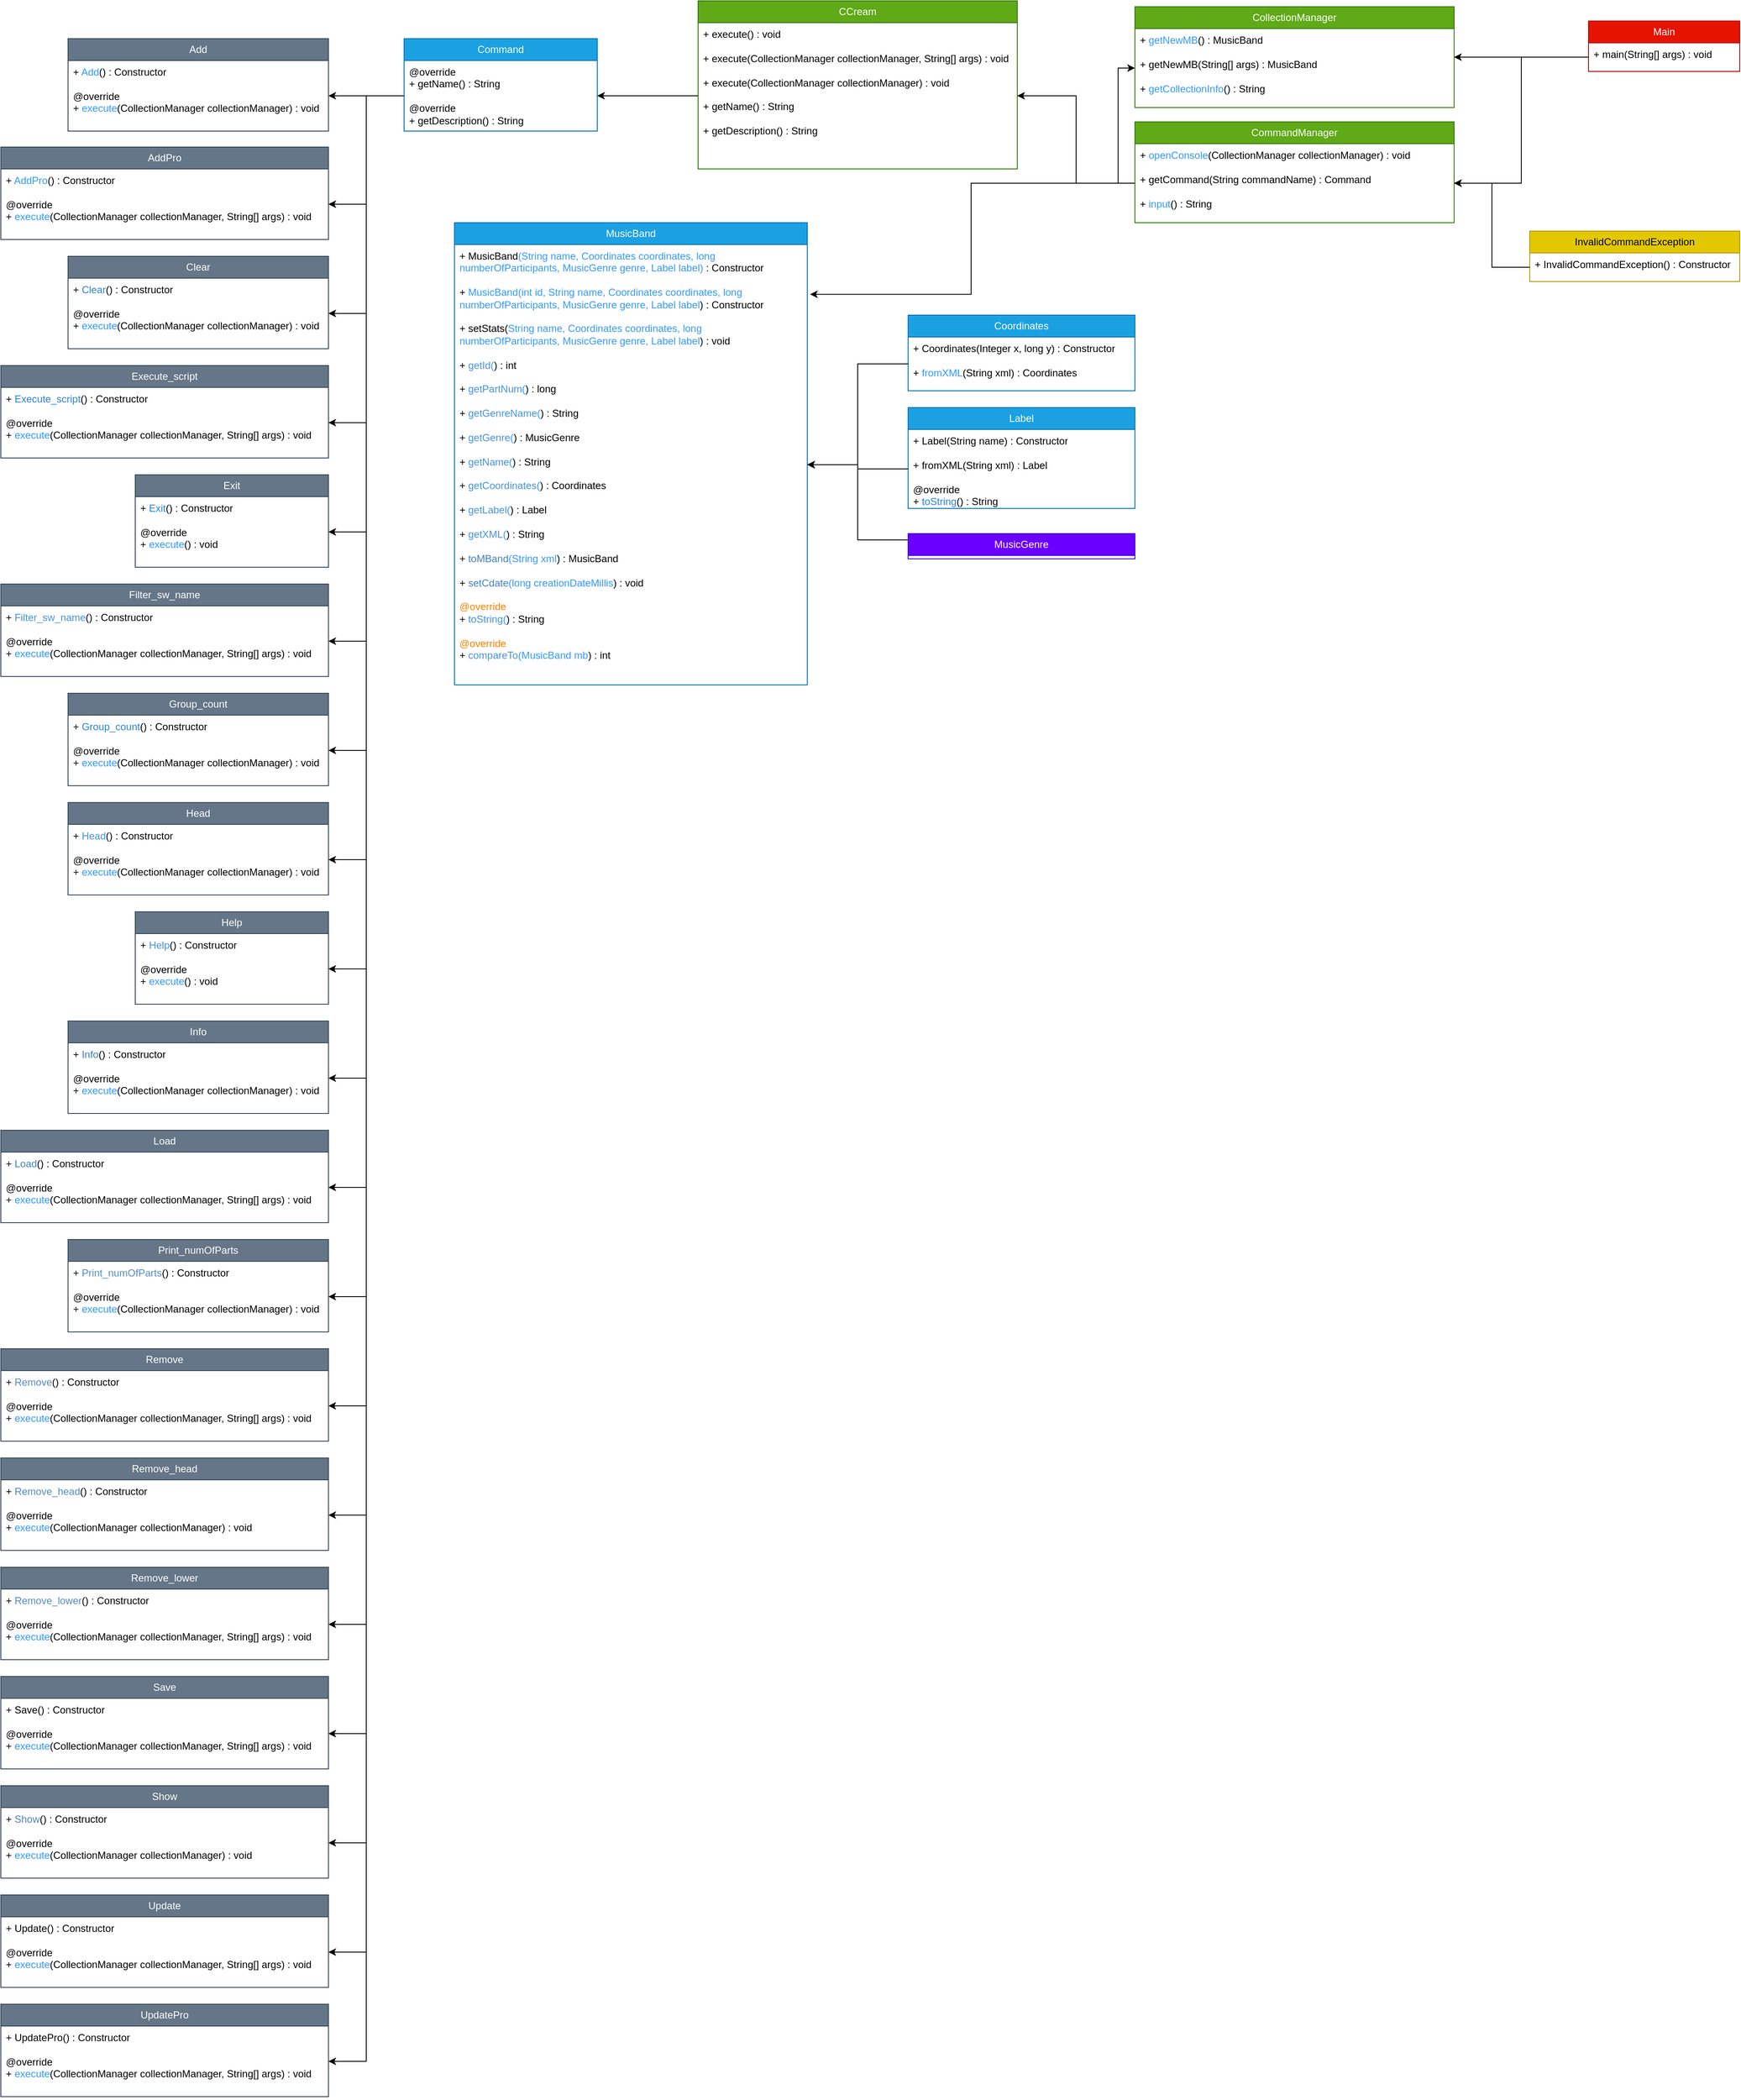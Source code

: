 <mxfile version="26.2.14">
  <diagram name="Page-1" id="-1i0jI5iKR01VUwiaLHJ">
    <mxGraphModel dx="2587" dy="1033" grid="1" gridSize="10" guides="1" tooltips="1" connect="1" arrows="1" fold="1" page="1" pageScale="1" pageWidth="850" pageHeight="1100" math="0" shadow="0">
      <root>
        <mxCell id="0" />
        <mxCell id="1" parent="0" />
        <mxCell id="gR7yTufHvc8LbWh4VZgo-2" value="CCream" style="swimlane;fontStyle=0;childLayout=stackLayout;horizontal=1;startSize=26;fillColor=#60a917;horizontalStack=0;resizeParent=1;resizeParentMax=0;resizeLast=0;collapsible=1;marginBottom=0;whiteSpace=wrap;html=1;fontColor=#ffffff;strokeColor=#2D7600;" parent="1" vertex="1">
          <mxGeometry x="810" y="66" width="380" height="200" as="geometry" />
        </mxCell>
        <mxCell id="gR7yTufHvc8LbWh4VZgo-5" value="&lt;div&gt;+ &lt;font style=&quot;color: light-dark(rgb(0, 0, 0), rgb(51, 153, 255));&quot;&gt;execute&lt;/font&gt;() : void&amp;nbsp;&lt;/div&gt;&lt;div&gt;&lt;br&gt;&lt;/div&gt;&lt;div&gt;+&lt;font style=&quot;color: light-dark(rgb(0, 0, 0), rgb(51, 153, 255));&quot;&gt; execute&lt;/font&gt;(CollectionManager collectionManager, String[] args) : void&lt;/div&gt;&lt;div&gt;&lt;br&gt;&lt;/div&gt;&lt;div&gt;+ &lt;font style=&quot;color: light-dark(rgb(0, 0, 0), rgb(51, 153, 255));&quot;&gt;execute&lt;/font&gt;(CollectionManager collectionManager) : void&lt;/div&gt;&lt;div&gt;&lt;br&gt;&lt;/div&gt;&lt;div&gt;&lt;font style=&quot;color: light-dark(rgb(0, 0, 0), rgb(255, 255, 255));&quot;&gt;+&lt;/font&gt;&lt;font style=&quot;color: light-dark(rgb(0, 0, 0), rgb(51, 153, 255));&quot;&gt; getName&lt;/font&gt;() : String&lt;/div&gt;&lt;div&gt;&lt;br&gt;&lt;/div&gt;&lt;div&gt;&lt;font style=&quot;color: light-dark(rgb(0, 0, 0), rgb(255, 255, 255));&quot;&gt;+&lt;/font&gt;&lt;font style=&quot;color: light-dark(rgb(0, 0, 0), rgb(51, 153, 255));&quot;&gt; getDescription&lt;/font&gt;() : String&lt;/div&gt;" style="text;strokeColor=none;fillColor=none;align=left;verticalAlign=top;spacingLeft=4;spacingRight=4;overflow=hidden;rotatable=0;points=[[0,0.5],[1,0.5]];portConstraint=eastwest;whiteSpace=wrap;html=1;" parent="gR7yTufHvc8LbWh4VZgo-2" vertex="1">
          <mxGeometry y="26" width="380" height="174" as="geometry" />
        </mxCell>
        <mxCell id="gR7yTufHvc8LbWh4VZgo-7" value="Command" style="swimlane;fontStyle=0;childLayout=stackLayout;horizontal=1;startSize=26;fillColor=#1ba1e2;horizontalStack=0;resizeParent=1;resizeParentMax=0;resizeLast=0;collapsible=1;marginBottom=0;whiteSpace=wrap;html=1;fontColor=#ffffff;strokeColor=#006EAF;" parent="1" vertex="1">
          <mxGeometry x="460" y="111" width="230" height="110" as="geometry" />
        </mxCell>
        <mxCell id="gR7yTufHvc8LbWh4VZgo-8" value="&lt;div&gt;&lt;span style=&quot;background-color: transparent;&quot;&gt;&lt;font style=&quot;color: light-dark(rgb(0, 0, 0), rgb(255, 128, 0));&quot;&gt;@override&lt;/font&gt;&lt;/span&gt;&lt;/div&gt;&lt;div&gt;+ &lt;font style=&quot;color: light-dark(rgb(0, 0, 0), rgb(51, 153, 255));&quot;&gt;getName&lt;/font&gt;() : String&lt;/div&gt;&lt;div&gt;&lt;br&gt;&lt;/div&gt;&lt;div&gt;&lt;font style=&quot;color: light-dark(rgb(0, 0, 0), rgb(255, 128, 0));&quot;&gt;@override&lt;/font&gt;&lt;/div&gt;&lt;div&gt;+ &lt;font style=&quot;color: light-dark(rgb(0, 0, 0), rgb(51, 153, 255));&quot;&gt;getDescription&lt;/font&gt;() : String&lt;/div&gt;" style="text;strokeColor=none;fillColor=none;align=left;verticalAlign=top;spacingLeft=4;spacingRight=4;overflow=hidden;rotatable=0;points=[[0,0.5],[1,0.5]];portConstraint=eastwest;whiteSpace=wrap;html=1;" parent="gR7yTufHvc8LbWh4VZgo-7" vertex="1">
          <mxGeometry y="26" width="230" height="84" as="geometry" />
        </mxCell>
        <mxCell id="gR7yTufHvc8LbWh4VZgo-9" value="Add" style="swimlane;fontStyle=0;childLayout=stackLayout;horizontal=1;startSize=26;fillColor=#647687;horizontalStack=0;resizeParent=1;resizeParentMax=0;resizeLast=0;collapsible=1;marginBottom=0;whiteSpace=wrap;html=1;strokeColor=#314354;fontColor=#ffffff;" parent="1" vertex="1">
          <mxGeometry x="60" y="111" width="310" height="110" as="geometry" />
        </mxCell>
        <mxCell id="gR7yTufHvc8LbWh4VZgo-10" value="&lt;div&gt;&lt;span style=&quot;background-color: transparent; color: light-dark(rgb(0, 0, 0), rgb(255, 255, 255));&quot;&gt;+ &lt;/span&gt;&lt;font style=&quot;background-color: transparent;&quot; color=&quot;#3399ff&quot;&gt;Add&lt;/font&gt;&lt;span style=&quot;background-color: transparent; color: light-dark(rgb(0, 0, 0), rgb(255, 255, 255));&quot;&gt;() : Constructor&lt;/span&gt;&lt;/div&gt;&lt;div&gt;&lt;br&gt;&lt;/div&gt;&lt;div&gt;&lt;font style=&quot;color: light-dark(rgb(0, 0, 0), rgb(255, 128, 0));&quot;&gt;@override&lt;/font&gt;&lt;/div&gt;&lt;div&gt;+ &lt;font color=&quot;#3399ff&quot;&gt;execute&lt;/font&gt;(CollectionManager collectionManager) : void&lt;/div&gt;" style="text;strokeColor=none;fillColor=none;align=left;verticalAlign=top;spacingLeft=4;spacingRight=4;overflow=hidden;rotatable=0;points=[[0,0.5],[1,0.5]];portConstraint=eastwest;whiteSpace=wrap;html=1;" parent="gR7yTufHvc8LbWh4VZgo-9" vertex="1">
          <mxGeometry y="26" width="310" height="84" as="geometry" />
        </mxCell>
        <mxCell id="gR7yTufHvc8LbWh4VZgo-11" value="AddPro" style="swimlane;fontStyle=0;childLayout=stackLayout;horizontal=1;startSize=26;fillColor=#647687;horizontalStack=0;resizeParent=1;resizeParentMax=0;resizeLast=0;collapsible=1;marginBottom=0;whiteSpace=wrap;html=1;strokeColor=#314354;fontColor=#ffffff;" parent="1" vertex="1">
          <mxGeometry x="-20" y="240" width="390" height="110" as="geometry" />
        </mxCell>
        <mxCell id="gR7yTufHvc8LbWh4VZgo-12" value="&lt;div&gt;&lt;span style=&quot;background-color: transparent; color: light-dark(rgb(0, 0, 0), rgb(255, 255, 255));&quot;&gt;+ &lt;/span&gt;&lt;font style=&quot;background-color: transparent;&quot; color=&quot;#3399ff&quot;&gt;AddPro&lt;/font&gt;&lt;span style=&quot;background-color: transparent; color: light-dark(rgb(0, 0, 0), rgb(255, 255, 255));&quot;&gt;() : Constructor&lt;/span&gt;&lt;/div&gt;&lt;div&gt;&lt;br&gt;&lt;/div&gt;&lt;div&gt;&lt;font style=&quot;color: light-dark(rgb(0, 0, 0), rgb(255, 128, 0));&quot;&gt;@override&lt;/font&gt;&lt;/div&gt;&lt;div&gt;+ &lt;font color=&quot;#3399ff&quot;&gt;execute&lt;/font&gt;(CollectionManager collectionManager, String[] args) : void&lt;/div&gt;" style="text;strokeColor=none;fillColor=none;align=left;verticalAlign=top;spacingLeft=4;spacingRight=4;overflow=hidden;rotatable=0;points=[[0,0.5],[1,0.5]];portConstraint=eastwest;whiteSpace=wrap;html=1;" parent="gR7yTufHvc8LbWh4VZgo-11" vertex="1">
          <mxGeometry y="26" width="390" height="84" as="geometry" />
        </mxCell>
        <mxCell id="gR7yTufHvc8LbWh4VZgo-17" value="Exit" style="swimlane;fontStyle=0;childLayout=stackLayout;horizontal=1;startSize=26;fillColor=#647687;horizontalStack=0;resizeParent=1;resizeParentMax=0;resizeLast=0;collapsible=1;marginBottom=0;whiteSpace=wrap;html=1;strokeColor=#314354;fontColor=#ffffff;" parent="1" vertex="1">
          <mxGeometry x="140" y="630" width="230" height="110" as="geometry" />
        </mxCell>
        <mxCell id="gR7yTufHvc8LbWh4VZgo-18" value="&lt;div&gt;&lt;span style=&quot;background-color: transparent; color: light-dark(rgb(0, 0, 0), rgb(255, 255, 255));&quot;&gt;+ &lt;/span&gt;&lt;span style=&quot;background-color: transparent;&quot;&gt;&lt;font color=&quot;#2b82da&quot;&gt;Exit&lt;/font&gt;&lt;/span&gt;&lt;span style=&quot;background-color: transparent; color: light-dark(rgb(0, 0, 0), rgb(255, 255, 255));&quot;&gt;() : Constructor&lt;/span&gt;&lt;/div&gt;&lt;div&gt;&lt;br&gt;&lt;/div&gt;&lt;div&gt;&lt;font style=&quot;color: light-dark(rgb(0, 0, 0), rgb(255, 128, 0));&quot;&gt;@override&lt;/font&gt;&lt;/div&gt;&lt;div&gt;+ &lt;font color=&quot;#3399ff&quot;&gt;execute&lt;/font&gt;() : void&lt;/div&gt;" style="text;strokeColor=none;fillColor=none;align=left;verticalAlign=top;spacingLeft=4;spacingRight=4;overflow=hidden;rotatable=0;points=[[0,0.5],[1,0.5]];portConstraint=eastwest;whiteSpace=wrap;html=1;" parent="gR7yTufHvc8LbWh4VZgo-17" vertex="1">
          <mxGeometry y="26" width="230" height="84" as="geometry" />
        </mxCell>
        <mxCell id="gR7yTufHvc8LbWh4VZgo-22" value="Clear" style="swimlane;fontStyle=0;childLayout=stackLayout;horizontal=1;startSize=26;fillColor=#647687;horizontalStack=0;resizeParent=1;resizeParentMax=0;resizeLast=0;collapsible=1;marginBottom=0;whiteSpace=wrap;html=1;strokeColor=#314354;fontColor=#ffffff;" parent="1" vertex="1">
          <mxGeometry x="60" y="370" width="310" height="110" as="geometry" />
        </mxCell>
        <mxCell id="gR7yTufHvc8LbWh4VZgo-23" value="&lt;div&gt;&lt;span style=&quot;background-color: transparent; color: light-dark(rgb(0, 0, 0), rgb(255, 255, 255));&quot;&gt;+ &lt;/span&gt;&lt;span style=&quot;background-color: transparent;&quot;&gt;&lt;font color=&quot;#2b82da&quot;&gt;Clear&lt;/font&gt;&lt;/span&gt;&lt;span style=&quot;background-color: transparent; color: light-dark(rgb(0, 0, 0), rgb(255, 255, 255));&quot;&gt;() : Constructor&lt;/span&gt;&lt;/div&gt;&lt;div&gt;&lt;br&gt;&lt;/div&gt;&lt;div&gt;&lt;font style=&quot;color: light-dark(rgb(0, 0, 0), rgb(255, 128, 0));&quot;&gt;@override&lt;/font&gt;&lt;/div&gt;&lt;div&gt;+ &lt;font color=&quot;#3399ff&quot;&gt;execute&lt;/font&gt;(CollectionManager collectionManager) : void&lt;/div&gt;" style="text;strokeColor=none;fillColor=none;align=left;verticalAlign=top;spacingLeft=4;spacingRight=4;overflow=hidden;rotatable=0;points=[[0,0.5],[1,0.5]];portConstraint=eastwest;whiteSpace=wrap;html=1;" parent="gR7yTufHvc8LbWh4VZgo-22" vertex="1">
          <mxGeometry y="26" width="310" height="84" as="geometry" />
        </mxCell>
        <mxCell id="gR7yTufHvc8LbWh4VZgo-24" value="Execute_script" style="swimlane;fontStyle=0;childLayout=stackLayout;horizontal=1;startSize=26;fillColor=#647687;horizontalStack=0;resizeParent=1;resizeParentMax=0;resizeLast=0;collapsible=1;marginBottom=0;whiteSpace=wrap;html=1;strokeColor=#314354;fontColor=#ffffff;" parent="1" vertex="1">
          <mxGeometry x="-20" y="500" width="390" height="110" as="geometry" />
        </mxCell>
        <mxCell id="gR7yTufHvc8LbWh4VZgo-25" value="&lt;div&gt;&lt;span style=&quot;background-color: transparent; color: light-dark(rgb(0, 0, 0), rgb(255, 255, 255));&quot;&gt;+&amp;nbsp;&lt;/span&gt;&lt;span style=&quot;background-color: transparent;&quot;&gt;&lt;font color=&quot;#2b82da&quot;&gt;Execute_script&lt;/font&gt;&lt;/span&gt;&lt;span style=&quot;background-color: transparent; color: light-dark(rgb(0, 0, 0), rgb(255, 255, 255));&quot;&gt;() : Constructor&lt;/span&gt;&lt;/div&gt;&lt;div&gt;&lt;br&gt;&lt;/div&gt;&lt;div&gt;&lt;font style=&quot;color: light-dark(rgb(0, 0, 0), rgb(255, 128, 0));&quot;&gt;@override&lt;/font&gt;&lt;/div&gt;&lt;div&gt;+ &lt;font color=&quot;#3399ff&quot;&gt;execute&lt;/font&gt;(CollectionManager collectionManager, String[] args) : void&lt;/div&gt;" style="text;strokeColor=none;fillColor=none;align=left;verticalAlign=top;spacingLeft=4;spacingRight=4;overflow=hidden;rotatable=0;points=[[0,0.5],[1,0.5]];portConstraint=eastwest;whiteSpace=wrap;html=1;" parent="gR7yTufHvc8LbWh4VZgo-24" vertex="1">
          <mxGeometry y="26" width="390" height="84" as="geometry" />
        </mxCell>
        <mxCell id="gR7yTufHvc8LbWh4VZgo-26" value="Filter_sw_name" style="swimlane;fontStyle=0;childLayout=stackLayout;horizontal=1;startSize=26;fillColor=#647687;horizontalStack=0;resizeParent=1;resizeParentMax=0;resizeLast=0;collapsible=1;marginBottom=0;whiteSpace=wrap;html=1;strokeColor=#314354;fontColor=#ffffff;" parent="1" vertex="1">
          <mxGeometry x="-20" y="760" width="390" height="110" as="geometry" />
        </mxCell>
        <mxCell id="gR7yTufHvc8LbWh4VZgo-27" value="&lt;div&gt;&lt;span style=&quot;background-color: transparent; color: light-dark(rgb(0, 0, 0), rgb(255, 255, 255));&quot;&gt;+&amp;nbsp;&lt;/span&gt;&lt;span style=&quot;background-color: transparent;&quot;&gt;&lt;font color=&quot;#4792dd&quot;&gt;Filter_sw_name&lt;/font&gt;&lt;/span&gt;&lt;span style=&quot;background-color: transparent; color: light-dark(rgb(0, 0, 0), rgb(255, 255, 255));&quot;&gt;() : Constructor&lt;/span&gt;&lt;/div&gt;&lt;div&gt;&lt;br&gt;&lt;/div&gt;&lt;div&gt;&lt;font style=&quot;color: light-dark(rgb(0, 0, 0), rgb(255, 128, 0));&quot;&gt;@override&lt;/font&gt;&lt;/div&gt;&lt;div&gt;+ &lt;font color=&quot;#3399ff&quot;&gt;execute&lt;/font&gt;(CollectionManager collectionManager, String[] args) : void&lt;/div&gt;" style="text;strokeColor=none;fillColor=none;align=left;verticalAlign=top;spacingLeft=4;spacingRight=4;overflow=hidden;rotatable=0;points=[[0,0.5],[1,0.5]];portConstraint=eastwest;whiteSpace=wrap;html=1;" parent="gR7yTufHvc8LbWh4VZgo-26" vertex="1">
          <mxGeometry y="26" width="390" height="84" as="geometry" />
        </mxCell>
        <mxCell id="gR7yTufHvc8LbWh4VZgo-28" value="Group_count" style="swimlane;fontStyle=0;childLayout=stackLayout;horizontal=1;startSize=26;fillColor=#647687;horizontalStack=0;resizeParent=1;resizeParentMax=0;resizeLast=0;collapsible=1;marginBottom=0;whiteSpace=wrap;html=1;strokeColor=#314354;fontColor=#ffffff;" parent="1" vertex="1">
          <mxGeometry x="60" y="890" width="310" height="110" as="geometry" />
        </mxCell>
        <mxCell id="gR7yTufHvc8LbWh4VZgo-29" value="&lt;div&gt;&lt;span style=&quot;background-color: transparent; color: light-dark(rgb(0, 0, 0), rgb(255, 255, 255));&quot;&gt;+ &lt;/span&gt;&lt;span style=&quot;background-color: transparent;&quot;&gt;&lt;font color=&quot;#2b82da&quot;&gt;Group_count&lt;/font&gt;&lt;/span&gt;&lt;span style=&quot;background-color: transparent; color: light-dark(rgb(0, 0, 0), rgb(255, 255, 255));&quot;&gt;() : Constructor&lt;/span&gt;&lt;/div&gt;&lt;div&gt;&lt;br&gt;&lt;/div&gt;&lt;div&gt;&lt;font style=&quot;color: light-dark(rgb(0, 0, 0), rgb(255, 128, 0));&quot;&gt;@override&lt;/font&gt;&lt;/div&gt;&lt;div&gt;+ &lt;font color=&quot;#3399ff&quot;&gt;execute&lt;/font&gt;(CollectionManager collectionManager) : void&lt;/div&gt;" style="text;strokeColor=none;fillColor=none;align=left;verticalAlign=top;spacingLeft=4;spacingRight=4;overflow=hidden;rotatable=0;points=[[0,0.5],[1,0.5]];portConstraint=eastwest;whiteSpace=wrap;html=1;" parent="gR7yTufHvc8LbWh4VZgo-28" vertex="1">
          <mxGeometry y="26" width="310" height="84" as="geometry" />
        </mxCell>
        <mxCell id="gR7yTufHvc8LbWh4VZgo-30" value="Head" style="swimlane;fontStyle=0;childLayout=stackLayout;horizontal=1;startSize=26;fillColor=#647687;horizontalStack=0;resizeParent=1;resizeParentMax=0;resizeLast=0;collapsible=1;marginBottom=0;whiteSpace=wrap;html=1;strokeColor=#314354;fontColor=#ffffff;" parent="1" vertex="1">
          <mxGeometry x="60" y="1020" width="310" height="110" as="geometry" />
        </mxCell>
        <mxCell id="gR7yTufHvc8LbWh4VZgo-31" value="&lt;div&gt;&lt;span style=&quot;background-color: transparent; color: light-dark(rgb(0, 0, 0), rgb(255, 255, 255));&quot;&gt;+ &lt;/span&gt;&lt;span style=&quot;background-color: transparent;&quot;&gt;&lt;font color=&quot;#4792dd&quot;&gt;Head&lt;/font&gt;&lt;/span&gt;&lt;span style=&quot;background-color: transparent; color: light-dark(rgb(0, 0, 0), rgb(255, 255, 255));&quot;&gt;() : Constructor&lt;/span&gt;&lt;/div&gt;&lt;div&gt;&lt;br&gt;&lt;/div&gt;&lt;div&gt;&lt;font style=&quot;color: light-dark(rgb(0, 0, 0), rgb(255, 128, 0));&quot;&gt;@override&lt;/font&gt;&lt;/div&gt;&lt;div&gt;+ &lt;font color=&quot;#3399ff&quot;&gt;execute&lt;/font&gt;(CollectionManager collectionManager) : void&lt;/div&gt;" style="text;strokeColor=none;fillColor=none;align=left;verticalAlign=top;spacingLeft=4;spacingRight=4;overflow=hidden;rotatable=0;points=[[0,0.5],[1,0.5]];portConstraint=eastwest;whiteSpace=wrap;html=1;" parent="gR7yTufHvc8LbWh4VZgo-30" vertex="1">
          <mxGeometry y="26" width="310" height="84" as="geometry" />
        </mxCell>
        <mxCell id="gR7yTufHvc8LbWh4VZgo-32" value="Help" style="swimlane;fontStyle=0;childLayout=stackLayout;horizontal=1;startSize=26;fillColor=#647687;horizontalStack=0;resizeParent=1;resizeParentMax=0;resizeLast=0;collapsible=1;marginBottom=0;whiteSpace=wrap;html=1;strokeColor=#314354;fontColor=#ffffff;" parent="1" vertex="1">
          <mxGeometry x="140" y="1150" width="230" height="110" as="geometry" />
        </mxCell>
        <mxCell id="gR7yTufHvc8LbWh4VZgo-33" value="&lt;div&gt;&lt;span style=&quot;background-color: transparent; color: light-dark(rgb(0, 0, 0), rgb(255, 255, 255));&quot;&gt;+ &lt;/span&gt;&lt;span style=&quot;background-color: transparent;&quot;&gt;&lt;font color=&quot;#4792dd&quot;&gt;Help&lt;/font&gt;&lt;/span&gt;&lt;span style=&quot;background-color: transparent; color: light-dark(rgb(0, 0, 0), rgb(255, 255, 255));&quot;&gt;() : Constructor&lt;/span&gt;&lt;/div&gt;&lt;div&gt;&lt;br&gt;&lt;/div&gt;&lt;div&gt;&lt;font style=&quot;color: light-dark(rgb(0, 0, 0), rgb(255, 128, 0));&quot;&gt;@override&lt;/font&gt;&lt;/div&gt;&lt;div&gt;+ &lt;font color=&quot;#3399ff&quot;&gt;execute&lt;/font&gt;() : void&lt;/div&gt;" style="text;strokeColor=none;fillColor=none;align=left;verticalAlign=top;spacingLeft=4;spacingRight=4;overflow=hidden;rotatable=0;points=[[0,0.5],[1,0.5]];portConstraint=eastwest;whiteSpace=wrap;html=1;" parent="gR7yTufHvc8LbWh4VZgo-32" vertex="1">
          <mxGeometry y="26" width="230" height="84" as="geometry" />
        </mxCell>
        <mxCell id="gR7yTufHvc8LbWh4VZgo-34" value="Info" style="swimlane;fontStyle=0;childLayout=stackLayout;horizontal=1;startSize=26;fillColor=#647687;horizontalStack=0;resizeParent=1;resizeParentMax=0;resizeLast=0;collapsible=1;marginBottom=0;whiteSpace=wrap;html=1;strokeColor=#314354;fontColor=#ffffff;" parent="1" vertex="1">
          <mxGeometry x="60" y="1280" width="310" height="110" as="geometry" />
        </mxCell>
        <mxCell id="gR7yTufHvc8LbWh4VZgo-35" value="&lt;div&gt;&lt;span style=&quot;background-color: transparent; color: light-dark(rgb(0, 0, 0), rgb(255, 255, 255));&quot;&gt;+ &lt;/span&gt;&lt;span style=&quot;background-color: transparent;&quot;&gt;&lt;font color=&quot;#4282c3&quot;&gt;Info&lt;/font&gt;&lt;/span&gt;&lt;span style=&quot;background-color: transparent; color: light-dark(rgb(0, 0, 0), rgb(255, 255, 255));&quot;&gt;() : Constructor&lt;/span&gt;&lt;/div&gt;&lt;div&gt;&lt;br&gt;&lt;/div&gt;&lt;div&gt;&lt;font style=&quot;color: light-dark(rgb(0, 0, 0), rgb(255, 128, 0));&quot;&gt;@override&lt;/font&gt;&lt;/div&gt;&lt;div&gt;+ &lt;font color=&quot;#3399ff&quot;&gt;execute&lt;/font&gt;(CollectionManager collectionManager) : void&lt;/div&gt;" style="text;strokeColor=none;fillColor=none;align=left;verticalAlign=top;spacingLeft=4;spacingRight=4;overflow=hidden;rotatable=0;points=[[0,0.5],[1,0.5]];portConstraint=eastwest;whiteSpace=wrap;html=1;" parent="gR7yTufHvc8LbWh4VZgo-34" vertex="1">
          <mxGeometry y="26" width="310" height="84" as="geometry" />
        </mxCell>
        <mxCell id="gR7yTufHvc8LbWh4VZgo-39" value="Print_numOfParts" style="swimlane;fontStyle=0;childLayout=stackLayout;horizontal=1;startSize=26;fillColor=#647687;horizontalStack=0;resizeParent=1;resizeParentMax=0;resizeLast=0;collapsible=1;marginBottom=0;whiteSpace=wrap;html=1;strokeColor=#314354;fontColor=#ffffff;" parent="1" vertex="1">
          <mxGeometry x="60" y="1540" width="310" height="110" as="geometry" />
        </mxCell>
        <mxCell id="gR7yTufHvc8LbWh4VZgo-40" value="&lt;div&gt;&lt;span style=&quot;background-color: transparent; color: light-dark(rgb(0, 0, 0), rgb(255, 255, 255));&quot;&gt;+&amp;nbsp;&lt;/span&gt;&lt;span style=&quot;background-color: transparent;&quot;&gt;&lt;font color=&quot;#558cc4&quot;&gt;Print_numOfParts&lt;/font&gt;&lt;/span&gt;&lt;span style=&quot;background-color: transparent; color: light-dark(rgb(0, 0, 0), rgb(255, 255, 255));&quot;&gt;() : Constructor&lt;/span&gt;&lt;/div&gt;&lt;div&gt;&lt;br&gt;&lt;/div&gt;&lt;div&gt;&lt;font style=&quot;color: light-dark(rgb(0, 0, 0), rgb(255, 128, 0));&quot;&gt;@override&lt;/font&gt;&lt;/div&gt;&lt;div&gt;+ &lt;font color=&quot;#3399ff&quot;&gt;execute&lt;/font&gt;(CollectionManager collectionManager) : void&lt;/div&gt;" style="text;strokeColor=none;fillColor=none;align=left;verticalAlign=top;spacingLeft=4;spacingRight=4;overflow=hidden;rotatable=0;points=[[0,0.5],[1,0.5]];portConstraint=eastwest;whiteSpace=wrap;html=1;" parent="gR7yTufHvc8LbWh4VZgo-39" vertex="1">
          <mxGeometry y="26" width="310" height="84" as="geometry" />
        </mxCell>
        <mxCell id="gR7yTufHvc8LbWh4VZgo-43" value="Remove_head" style="swimlane;fontStyle=0;childLayout=stackLayout;horizontal=1;startSize=26;fillColor=#647687;horizontalStack=0;resizeParent=1;resizeParentMax=0;resizeLast=0;collapsible=1;marginBottom=0;whiteSpace=wrap;html=1;strokeColor=#314354;fontColor=#ffffff;" parent="1" vertex="1">
          <mxGeometry x="-20" y="1800" width="390" height="110" as="geometry" />
        </mxCell>
        <mxCell id="gR7yTufHvc8LbWh4VZgo-44" value="&lt;div&gt;&lt;span style=&quot;background-color: transparent; color: light-dark(rgb(0, 0, 0), rgb(255, 255, 255));&quot;&gt;+ &lt;/span&gt;&lt;span style=&quot;background-color: transparent;&quot;&gt;&lt;font color=&quot;#558cc4&quot;&gt;Remove_head&lt;/font&gt;&lt;/span&gt;&lt;span style=&quot;background-color: transparent; color: light-dark(rgb(0, 0, 0), rgb(255, 255, 255));&quot;&gt;() : Constructor&lt;/span&gt;&lt;/div&gt;&lt;div&gt;&lt;br&gt;&lt;/div&gt;&lt;div&gt;&lt;font style=&quot;color: light-dark(rgb(0, 0, 0), rgb(255, 128, 0));&quot;&gt;@override&lt;/font&gt;&lt;/div&gt;&lt;div&gt;+ &lt;font color=&quot;#3399ff&quot;&gt;execute&lt;/font&gt;(CollectionManager collectionManager) : void&lt;/div&gt;" style="text;strokeColor=none;fillColor=none;align=left;verticalAlign=top;spacingLeft=4;spacingRight=4;overflow=hidden;rotatable=0;points=[[0,0.5],[1,0.5]];portConstraint=eastwest;whiteSpace=wrap;html=1;" parent="gR7yTufHvc8LbWh4VZgo-43" vertex="1">
          <mxGeometry y="26" width="390" height="84" as="geometry" />
        </mxCell>
        <mxCell id="gR7yTufHvc8LbWh4VZgo-45" value="Remove_lower" style="swimlane;fontStyle=0;childLayout=stackLayout;horizontal=1;startSize=26;fillColor=#647687;horizontalStack=0;resizeParent=1;resizeParentMax=0;resizeLast=0;collapsible=1;marginBottom=0;whiteSpace=wrap;html=1;strokeColor=#314354;fontColor=#ffffff;" parent="1" vertex="1">
          <mxGeometry x="-20" y="1930" width="390" height="110" as="geometry" />
        </mxCell>
        <mxCell id="gR7yTufHvc8LbWh4VZgo-46" value="&lt;div&gt;&lt;span style=&quot;background-color: transparent; color: light-dark(rgb(0, 0, 0), rgb(255, 255, 255));&quot;&gt;+ &lt;/span&gt;&lt;span style=&quot;background-color: transparent;&quot;&gt;&lt;font color=&quot;#558cc4&quot;&gt;Remove_lower&lt;/font&gt;&lt;/span&gt;&lt;span style=&quot;background-color: transparent; color: light-dark(rgb(0, 0, 0), rgb(255, 255, 255));&quot;&gt;() : Constructor&lt;/span&gt;&lt;/div&gt;&lt;div&gt;&lt;br&gt;&lt;/div&gt;&lt;div&gt;&lt;font style=&quot;color: light-dark(rgb(0, 0, 0), rgb(255, 128, 0));&quot;&gt;@override&lt;/font&gt;&lt;/div&gt;&lt;div&gt;+ &lt;font color=&quot;#3399ff&quot;&gt;execute&lt;/font&gt;(CollectionManager collectionManager, String[] args) : void&lt;/div&gt;" style="text;strokeColor=none;fillColor=none;align=left;verticalAlign=top;spacingLeft=4;spacingRight=4;overflow=hidden;rotatable=0;points=[[0,0.5],[1,0.5]];portConstraint=eastwest;whiteSpace=wrap;html=1;" parent="gR7yTufHvc8LbWh4VZgo-45" vertex="1">
          <mxGeometry y="26" width="390" height="84" as="geometry" />
        </mxCell>
        <mxCell id="gR7yTufHvc8LbWh4VZgo-47" value="Save" style="swimlane;fontStyle=0;childLayout=stackLayout;horizontal=1;startSize=26;fillColor=#647687;horizontalStack=0;resizeParent=1;resizeParentMax=0;resizeLast=0;collapsible=1;marginBottom=0;whiteSpace=wrap;html=1;strokeColor=#314354;fontColor=#ffffff;" parent="1" vertex="1">
          <mxGeometry x="-20" y="2060" width="390" height="110" as="geometry" />
        </mxCell>
        <mxCell id="gR7yTufHvc8LbWh4VZgo-48" value="&lt;div&gt;&lt;span style=&quot;background-color: transparent; color: light-dark(rgb(0, 0, 0), rgb(255, 255, 255));&quot;&gt;+ Save&lt;/span&gt;&lt;span style=&quot;background-color: transparent; color: light-dark(rgb(0, 0, 0), rgb(255, 255, 255));&quot;&gt;() : Constructor&lt;/span&gt;&lt;/div&gt;&lt;div&gt;&lt;br&gt;&lt;/div&gt;&lt;div&gt;&lt;font style=&quot;color: light-dark(rgb(0, 0, 0), rgb(255, 128, 0));&quot;&gt;@override&lt;/font&gt;&lt;/div&gt;&lt;div&gt;+ &lt;font color=&quot;#3399ff&quot;&gt;execute&lt;/font&gt;(CollectionManager collectionManager, String[] args) : void&lt;/div&gt;" style="text;strokeColor=none;fillColor=none;align=left;verticalAlign=top;spacingLeft=4;spacingRight=4;overflow=hidden;rotatable=0;points=[[0,0.5],[1,0.5]];portConstraint=eastwest;whiteSpace=wrap;html=1;" parent="gR7yTufHvc8LbWh4VZgo-47" vertex="1">
          <mxGeometry y="26" width="390" height="84" as="geometry" />
        </mxCell>
        <mxCell id="gR7yTufHvc8LbWh4VZgo-51" value="Update" style="swimlane;fontStyle=0;childLayout=stackLayout;horizontal=1;startSize=26;fillColor=#647687;horizontalStack=0;resizeParent=1;resizeParentMax=0;resizeLast=0;collapsible=1;marginBottom=0;whiteSpace=wrap;html=1;strokeColor=#314354;fontColor=#ffffff;" parent="1" vertex="1">
          <mxGeometry x="-20" y="2320" width="390" height="110" as="geometry" />
        </mxCell>
        <mxCell id="gR7yTufHvc8LbWh4VZgo-52" value="&lt;div&gt;&lt;span style=&quot;background-color: transparent; color: light-dark(rgb(0, 0, 0), rgb(255, 255, 255));&quot;&gt;+ Update&lt;/span&gt;&lt;span style=&quot;background-color: transparent; color: light-dark(rgb(0, 0, 0), rgb(255, 255, 255));&quot;&gt;() : Constructor&lt;/span&gt;&lt;/div&gt;&lt;div&gt;&lt;br&gt;&lt;/div&gt;&lt;div&gt;&lt;font style=&quot;color: light-dark(rgb(0, 0, 0), rgb(255, 128, 0));&quot;&gt;@override&lt;/font&gt;&lt;/div&gt;&lt;div&gt;+ &lt;font color=&quot;#3399ff&quot;&gt;execute&lt;/font&gt;(CollectionManager collectionManager, String[] args) : void&lt;/div&gt;" style="text;strokeColor=none;fillColor=none;align=left;verticalAlign=top;spacingLeft=4;spacingRight=4;overflow=hidden;rotatable=0;points=[[0,0.5],[1,0.5]];portConstraint=eastwest;whiteSpace=wrap;html=1;" parent="gR7yTufHvc8LbWh4VZgo-51" vertex="1">
          <mxGeometry y="26" width="390" height="84" as="geometry" />
        </mxCell>
        <mxCell id="gR7yTufHvc8LbWh4VZgo-53" value="UpdatePro" style="swimlane;fontStyle=0;childLayout=stackLayout;horizontal=1;startSize=26;fillColor=#647687;horizontalStack=0;resizeParent=1;resizeParentMax=0;resizeLast=0;collapsible=1;marginBottom=0;whiteSpace=wrap;html=1;strokeColor=#314354;fontColor=#ffffff;" parent="1" vertex="1">
          <mxGeometry x="-20" y="2450" width="390" height="110" as="geometry" />
        </mxCell>
        <mxCell id="gR7yTufHvc8LbWh4VZgo-54" value="&lt;div&gt;&lt;span style=&quot;background-color: transparent; color: light-dark(rgb(0, 0, 0), rgb(255, 255, 255));&quot;&gt;+ UpdatePro&lt;/span&gt;&lt;span style=&quot;background-color: transparent; color: light-dark(rgb(0, 0, 0), rgb(255, 255, 255));&quot;&gt;() : Constructor&lt;/span&gt;&lt;/div&gt;&lt;div&gt;&lt;br&gt;&lt;/div&gt;&lt;div&gt;&lt;font style=&quot;color: light-dark(rgb(0, 0, 0), rgb(255, 128, 0));&quot;&gt;@override&lt;/font&gt;&lt;/div&gt;&lt;div&gt;+ &lt;font color=&quot;#3399ff&quot;&gt;execute&lt;/font&gt;(CollectionManager collectionManager, String[] args) : void&lt;/div&gt;" style="text;strokeColor=none;fillColor=none;align=left;verticalAlign=top;spacingLeft=4;spacingRight=4;overflow=hidden;rotatable=0;points=[[0,0.5],[1,0.5]];portConstraint=eastwest;whiteSpace=wrap;html=1;" parent="gR7yTufHvc8LbWh4VZgo-53" vertex="1">
          <mxGeometry y="26" width="390" height="84" as="geometry" />
        </mxCell>
        <mxCell id="gR7yTufHvc8LbWh4VZgo-56" style="edgeStyle=orthogonalEdgeStyle;rounded=0;orthogonalLoop=1;jettySize=auto;html=1;exitX=0;exitY=0.5;exitDx=0;exitDy=0;entryX=1;entryY=0.5;entryDx=0;entryDy=0;" parent="1" source="gR7yTufHvc8LbWh4VZgo-5" target="gR7yTufHvc8LbWh4VZgo-8" edge="1">
          <mxGeometry relative="1" as="geometry" />
        </mxCell>
        <mxCell id="gR7yTufHvc8LbWh4VZgo-36" value="Load" style="swimlane;fontStyle=0;childLayout=stackLayout;horizontal=1;startSize=26;fillColor=#647687;horizontalStack=0;resizeParent=1;resizeParentMax=0;resizeLast=0;collapsible=1;marginBottom=0;whiteSpace=wrap;html=1;strokeColor=#314354;fontColor=#ffffff;" parent="1" vertex="1">
          <mxGeometry x="-20" y="1410" width="390" height="110" as="geometry" />
        </mxCell>
        <mxCell id="gR7yTufHvc8LbWh4VZgo-37" value="&lt;div&gt;&lt;span style=&quot;background-color: transparent; color: light-dark(rgb(0, 0, 0), rgb(255, 255, 255));&quot;&gt;+ &lt;/span&gt;&lt;span style=&quot;background-color: transparent;&quot;&gt;&lt;font color=&quot;#4282c3&quot;&gt;Load&lt;/font&gt;&lt;/span&gt;&lt;span style=&quot;background-color: transparent; color: light-dark(rgb(0, 0, 0), rgb(255, 255, 255));&quot;&gt;() : Constructor&lt;/span&gt;&lt;/div&gt;&lt;div&gt;&lt;br&gt;&lt;/div&gt;&lt;div&gt;&lt;font style=&quot;color: light-dark(rgb(0, 0, 0), rgb(255, 128, 0));&quot;&gt;@override&lt;/font&gt;&lt;/div&gt;&lt;div&gt;+ &lt;font color=&quot;#3399ff&quot;&gt;execute&lt;/font&gt;(CollectionManager collectionManager, String[] args) : void&lt;/div&gt;" style="text;strokeColor=none;fillColor=none;align=left;verticalAlign=top;spacingLeft=4;spacingRight=4;overflow=hidden;rotatable=0;points=[[0,0.5],[1,0.5]];portConstraint=eastwest;whiteSpace=wrap;html=1;" parent="gR7yTufHvc8LbWh4VZgo-36" vertex="1">
          <mxGeometry y="26" width="390" height="84" as="geometry" />
        </mxCell>
        <mxCell id="gR7yTufHvc8LbWh4VZgo-41" value="Remove" style="swimlane;fontStyle=0;childLayout=stackLayout;horizontal=1;startSize=26;fillColor=#647687;horizontalStack=0;resizeParent=1;resizeParentMax=0;resizeLast=0;collapsible=1;marginBottom=0;whiteSpace=wrap;html=1;strokeColor=#314354;fontColor=#ffffff;" parent="1" vertex="1">
          <mxGeometry x="-20" y="1670" width="390" height="110" as="geometry" />
        </mxCell>
        <mxCell id="gR7yTufHvc8LbWh4VZgo-42" value="&lt;div&gt;&lt;span style=&quot;background-color: transparent; color: light-dark(rgb(0, 0, 0), rgb(255, 255, 255));&quot;&gt;+ &lt;/span&gt;&lt;span style=&quot;background-color: transparent;&quot;&gt;&lt;font color=&quot;#558cc4&quot;&gt;Remove&lt;/font&gt;&lt;/span&gt;&lt;span style=&quot;background-color: transparent; color: light-dark(rgb(0, 0, 0), rgb(255, 255, 255));&quot;&gt;() : Constructor&lt;/span&gt;&lt;/div&gt;&lt;div&gt;&lt;br&gt;&lt;/div&gt;&lt;div&gt;&lt;font style=&quot;color: light-dark(rgb(0, 0, 0), rgb(255, 128, 0));&quot;&gt;@override&lt;/font&gt;&lt;/div&gt;&lt;div&gt;+ &lt;font color=&quot;#3399ff&quot;&gt;execute&lt;/font&gt;(CollectionManager collectionManager, String[] args) : void&lt;/div&gt;" style="text;strokeColor=none;fillColor=none;align=left;verticalAlign=top;spacingLeft=4;spacingRight=4;overflow=hidden;rotatable=0;points=[[0,0.5],[1,0.5]];portConstraint=eastwest;whiteSpace=wrap;html=1;" parent="gR7yTufHvc8LbWh4VZgo-41" vertex="1">
          <mxGeometry y="26" width="390" height="84" as="geometry" />
        </mxCell>
        <mxCell id="gR7yTufHvc8LbWh4VZgo-49" value="Show" style="swimlane;fontStyle=0;childLayout=stackLayout;horizontal=1;startSize=26;fillColor=#647687;horizontalStack=0;resizeParent=1;resizeParentMax=0;resizeLast=0;collapsible=1;marginBottom=0;whiteSpace=wrap;html=1;strokeColor=#314354;fontColor=#ffffff;" parent="1" vertex="1">
          <mxGeometry x="-20" y="2190" width="390" height="110" as="geometry" />
        </mxCell>
        <mxCell id="gR7yTufHvc8LbWh4VZgo-50" value="&lt;div&gt;&lt;span style=&quot;background-color: transparent; color: light-dark(rgb(0, 0, 0), rgb(255, 255, 255));&quot;&gt;+ &lt;/span&gt;&lt;span style=&quot;background-color: transparent;&quot;&gt;&lt;font color=&quot;#5382b2&quot;&gt;Show&lt;/font&gt;&lt;/span&gt;&lt;span style=&quot;background-color: transparent; color: light-dark(rgb(0, 0, 0), rgb(255, 255, 255));&quot;&gt;() : Constructor&lt;/span&gt;&lt;/div&gt;&lt;div&gt;&lt;br&gt;&lt;/div&gt;&lt;div&gt;&lt;font style=&quot;color: light-dark(rgb(0, 0, 0), rgb(255, 128, 0));&quot;&gt;@override&lt;/font&gt;&lt;/div&gt;&lt;div&gt;+ &lt;font color=&quot;#3399ff&quot;&gt;execute&lt;/font&gt;(CollectionManager collectionManager) : void&lt;/div&gt;" style="text;strokeColor=none;fillColor=none;align=left;verticalAlign=top;spacingLeft=4;spacingRight=4;overflow=hidden;rotatable=0;points=[[0,0.5],[1,0.5]];portConstraint=eastwest;whiteSpace=wrap;html=1;" parent="gR7yTufHvc8LbWh4VZgo-49" vertex="1">
          <mxGeometry y="26" width="390" height="84" as="geometry" />
        </mxCell>
        <mxCell id="gR7yTufHvc8LbWh4VZgo-57" style="edgeStyle=orthogonalEdgeStyle;rounded=0;orthogonalLoop=1;jettySize=auto;html=1;exitX=0;exitY=0.5;exitDx=0;exitDy=0;entryX=1;entryY=0.5;entryDx=0;entryDy=0;" parent="1" source="gR7yTufHvc8LbWh4VZgo-8" target="gR7yTufHvc8LbWh4VZgo-10" edge="1">
          <mxGeometry relative="1" as="geometry" />
        </mxCell>
        <mxCell id="gR7yTufHvc8LbWh4VZgo-58" style="edgeStyle=orthogonalEdgeStyle;rounded=0;orthogonalLoop=1;jettySize=auto;html=1;exitX=0;exitY=0.5;exitDx=0;exitDy=0;entryX=1;entryY=0.5;entryDx=0;entryDy=0;" parent="1" source="gR7yTufHvc8LbWh4VZgo-8" target="gR7yTufHvc8LbWh4VZgo-12" edge="1">
          <mxGeometry relative="1" as="geometry" />
        </mxCell>
        <mxCell id="gR7yTufHvc8LbWh4VZgo-59" style="edgeStyle=orthogonalEdgeStyle;rounded=0;orthogonalLoop=1;jettySize=auto;html=1;exitX=0;exitY=0.5;exitDx=0;exitDy=0;entryX=1;entryY=0.5;entryDx=0;entryDy=0;" parent="1" source="gR7yTufHvc8LbWh4VZgo-8" target="gR7yTufHvc8LbWh4VZgo-23" edge="1">
          <mxGeometry relative="1" as="geometry" />
        </mxCell>
        <mxCell id="gR7yTufHvc8LbWh4VZgo-60" style="edgeStyle=orthogonalEdgeStyle;rounded=0;orthogonalLoop=1;jettySize=auto;html=1;exitX=0;exitY=0.5;exitDx=0;exitDy=0;entryX=1;entryY=0.5;entryDx=0;entryDy=0;" parent="1" source="gR7yTufHvc8LbWh4VZgo-8" target="gR7yTufHvc8LbWh4VZgo-25" edge="1">
          <mxGeometry relative="1" as="geometry" />
        </mxCell>
        <mxCell id="gR7yTufHvc8LbWh4VZgo-61" style="edgeStyle=orthogonalEdgeStyle;rounded=0;orthogonalLoop=1;jettySize=auto;html=1;exitX=0;exitY=0.5;exitDx=0;exitDy=0;entryX=1;entryY=0.5;entryDx=0;entryDy=0;" parent="1" source="gR7yTufHvc8LbWh4VZgo-8" target="gR7yTufHvc8LbWh4VZgo-18" edge="1">
          <mxGeometry relative="1" as="geometry" />
        </mxCell>
        <mxCell id="gR7yTufHvc8LbWh4VZgo-62" style="edgeStyle=orthogonalEdgeStyle;rounded=0;orthogonalLoop=1;jettySize=auto;html=1;exitX=0;exitY=0.5;exitDx=0;exitDy=0;" parent="1" source="gR7yTufHvc8LbWh4VZgo-8" target="gR7yTufHvc8LbWh4VZgo-27" edge="1">
          <mxGeometry relative="1" as="geometry" />
        </mxCell>
        <mxCell id="gR7yTufHvc8LbWh4VZgo-63" style="edgeStyle=orthogonalEdgeStyle;rounded=0;orthogonalLoop=1;jettySize=auto;html=1;exitX=0;exitY=0.5;exitDx=0;exitDy=0;entryX=1;entryY=0.5;entryDx=0;entryDy=0;" parent="1" source="gR7yTufHvc8LbWh4VZgo-8" target="gR7yTufHvc8LbWh4VZgo-29" edge="1">
          <mxGeometry relative="1" as="geometry" />
        </mxCell>
        <mxCell id="gR7yTufHvc8LbWh4VZgo-64" style="edgeStyle=orthogonalEdgeStyle;rounded=0;orthogonalLoop=1;jettySize=auto;html=1;exitX=0;exitY=0.5;exitDx=0;exitDy=0;entryX=1;entryY=0.5;entryDx=0;entryDy=0;" parent="1" source="gR7yTufHvc8LbWh4VZgo-8" target="gR7yTufHvc8LbWh4VZgo-31" edge="1">
          <mxGeometry relative="1" as="geometry" />
        </mxCell>
        <mxCell id="gR7yTufHvc8LbWh4VZgo-65" style="edgeStyle=orthogonalEdgeStyle;rounded=0;orthogonalLoop=1;jettySize=auto;html=1;exitX=0;exitY=0.5;exitDx=0;exitDy=0;entryX=1;entryY=0.5;entryDx=0;entryDy=0;" parent="1" source="gR7yTufHvc8LbWh4VZgo-8" target="gR7yTufHvc8LbWh4VZgo-33" edge="1">
          <mxGeometry relative="1" as="geometry" />
        </mxCell>
        <mxCell id="gR7yTufHvc8LbWh4VZgo-66" style="edgeStyle=orthogonalEdgeStyle;rounded=0;orthogonalLoop=1;jettySize=auto;html=1;exitX=0;exitY=0.5;exitDx=0;exitDy=0;" parent="1" source="gR7yTufHvc8LbWh4VZgo-8" target="gR7yTufHvc8LbWh4VZgo-35" edge="1">
          <mxGeometry relative="1" as="geometry" />
        </mxCell>
        <mxCell id="gR7yTufHvc8LbWh4VZgo-67" style="edgeStyle=orthogonalEdgeStyle;rounded=0;orthogonalLoop=1;jettySize=auto;html=1;exitX=0;exitY=0.5;exitDx=0;exitDy=0;entryX=1;entryY=0.5;entryDx=0;entryDy=0;" parent="1" source="gR7yTufHvc8LbWh4VZgo-8" target="gR7yTufHvc8LbWh4VZgo-37" edge="1">
          <mxGeometry relative="1" as="geometry" />
        </mxCell>
        <mxCell id="gR7yTufHvc8LbWh4VZgo-68" style="edgeStyle=orthogonalEdgeStyle;rounded=0;orthogonalLoop=1;jettySize=auto;html=1;exitX=0;exitY=0.5;exitDx=0;exitDy=0;" parent="1" source="gR7yTufHvc8LbWh4VZgo-8" target="gR7yTufHvc8LbWh4VZgo-40" edge="1">
          <mxGeometry relative="1" as="geometry" />
        </mxCell>
        <mxCell id="gR7yTufHvc8LbWh4VZgo-69" style="edgeStyle=orthogonalEdgeStyle;rounded=0;orthogonalLoop=1;jettySize=auto;html=1;exitX=0;exitY=0.5;exitDx=0;exitDy=0;entryX=1;entryY=0.5;entryDx=0;entryDy=0;" parent="1" source="gR7yTufHvc8LbWh4VZgo-8" target="gR7yTufHvc8LbWh4VZgo-42" edge="1">
          <mxGeometry relative="1" as="geometry" />
        </mxCell>
        <mxCell id="gR7yTufHvc8LbWh4VZgo-70" style="edgeStyle=orthogonalEdgeStyle;rounded=0;orthogonalLoop=1;jettySize=auto;html=1;exitX=0;exitY=0.5;exitDx=0;exitDy=0;entryX=1;entryY=0.5;entryDx=0;entryDy=0;" parent="1" source="gR7yTufHvc8LbWh4VZgo-8" target="gR7yTufHvc8LbWh4VZgo-44" edge="1">
          <mxGeometry relative="1" as="geometry" />
        </mxCell>
        <mxCell id="gR7yTufHvc8LbWh4VZgo-71" style="edgeStyle=orthogonalEdgeStyle;rounded=0;orthogonalLoop=1;jettySize=auto;html=1;exitX=0;exitY=0.5;exitDx=0;exitDy=0;entryX=1;entryY=0.5;entryDx=0;entryDy=0;" parent="1" source="gR7yTufHvc8LbWh4VZgo-8" target="gR7yTufHvc8LbWh4VZgo-46" edge="1">
          <mxGeometry relative="1" as="geometry" />
        </mxCell>
        <mxCell id="gR7yTufHvc8LbWh4VZgo-72" style="edgeStyle=orthogonalEdgeStyle;rounded=0;orthogonalLoop=1;jettySize=auto;html=1;exitX=0;exitY=0.5;exitDx=0;exitDy=0;entryX=1;entryY=0.5;entryDx=0;entryDy=0;" parent="1" source="gR7yTufHvc8LbWh4VZgo-8" target="gR7yTufHvc8LbWh4VZgo-48" edge="1">
          <mxGeometry relative="1" as="geometry" />
        </mxCell>
        <mxCell id="gR7yTufHvc8LbWh4VZgo-73" style="edgeStyle=orthogonalEdgeStyle;rounded=0;orthogonalLoop=1;jettySize=auto;html=1;exitX=0;exitY=0.5;exitDx=0;exitDy=0;entryX=1;entryY=0.5;entryDx=0;entryDy=0;" parent="1" source="gR7yTufHvc8LbWh4VZgo-8" target="gR7yTufHvc8LbWh4VZgo-50" edge="1">
          <mxGeometry relative="1" as="geometry" />
        </mxCell>
        <mxCell id="gR7yTufHvc8LbWh4VZgo-74" style="edgeStyle=orthogonalEdgeStyle;rounded=0;orthogonalLoop=1;jettySize=auto;html=1;exitX=0;exitY=0.5;exitDx=0;exitDy=0;entryX=1;entryY=0.5;entryDx=0;entryDy=0;" parent="1" source="gR7yTufHvc8LbWh4VZgo-8" target="gR7yTufHvc8LbWh4VZgo-52" edge="1">
          <mxGeometry relative="1" as="geometry" />
        </mxCell>
        <mxCell id="gR7yTufHvc8LbWh4VZgo-75" style="edgeStyle=orthogonalEdgeStyle;rounded=0;orthogonalLoop=1;jettySize=auto;html=1;exitX=0;exitY=0.5;exitDx=0;exitDy=0;entryX=1;entryY=0.5;entryDx=0;entryDy=0;" parent="1" source="gR7yTufHvc8LbWh4VZgo-8" target="gR7yTufHvc8LbWh4VZgo-54" edge="1">
          <mxGeometry relative="1" as="geometry" />
        </mxCell>
        <mxCell id="9wlgZeq8y6uuW6Q7qyWP-2" value="InvalidCommandException" style="swimlane;fontStyle=0;childLayout=stackLayout;horizontal=1;startSize=26;fillColor=#e3c800;horizontalStack=0;resizeParent=1;resizeParentMax=0;resizeLast=0;collapsible=1;marginBottom=0;whiteSpace=wrap;html=1;fontColor=#000000;strokeColor=#B09500;" parent="1" vertex="1">
          <mxGeometry x="1800" y="340" width="250" height="60" as="geometry" />
        </mxCell>
        <mxCell id="9wlgZeq8y6uuW6Q7qyWP-3" value="&lt;div&gt;&lt;span style=&quot;background-color: transparent; color: light-dark(rgb(0, 0, 0), rgb(255, 255, 255));&quot;&gt;+ &lt;/span&gt;&lt;span style=&quot;background-color: transparent;&quot;&gt;&lt;font style=&quot;color: light-dark(rgb(0, 0, 0), rgb(51, 153, 255));&quot;&gt;InvalidCommandException&lt;/font&gt;&lt;/span&gt;&lt;span style=&quot;background-color: transparent; color: light-dark(rgb(0, 0, 0), rgb(255, 255, 255));&quot;&gt;() : Constructor&lt;/span&gt;&lt;/div&gt;" style="text;strokeColor=none;fillColor=none;align=left;verticalAlign=top;spacingLeft=4;spacingRight=4;overflow=hidden;rotatable=0;points=[[0,0.5],[1,0.5]];portConstraint=eastwest;whiteSpace=wrap;html=1;" parent="9wlgZeq8y6uuW6Q7qyWP-2" vertex="1">
          <mxGeometry y="26" width="250" height="34" as="geometry" />
        </mxCell>
        <mxCell id="9wlgZeq8y6uuW6Q7qyWP-4" value="MusicBand" style="swimlane;fontStyle=0;childLayout=stackLayout;horizontal=1;startSize=26;fillColor=#1ba1e2;horizontalStack=0;resizeParent=1;resizeParentMax=0;resizeLast=0;collapsible=1;marginBottom=0;whiteSpace=wrap;html=1;fontColor=#ffffff;strokeColor=#006EAF;" parent="1" vertex="1">
          <mxGeometry x="520" y="330" width="420" height="550" as="geometry" />
        </mxCell>
        <mxCell id="9wlgZeq8y6uuW6Q7qyWP-5" value="&lt;div&gt;&lt;span style=&quot;background-color: transparent; color: light-dark(rgb(0, 0, 0), rgb(255, 255, 255));&quot;&gt;+ &lt;/span&gt;&lt;font style=&quot;background-color: transparent; color: light-dark(rgb(0, 0, 0), rgb(51, 153, 255));&quot;&gt;MusicBand&lt;/font&gt;&lt;font style=&quot;background-color: transparent; color: light-dark(rgb(51, 153, 255), rgb(255, 255, 255));&quot;&gt;(String name, Coordinates coordinates, long numberOfParticipants, MusicGenre genre, Label label)&lt;/font&gt;&lt;span style=&quot;background-color: transparent; color: light-dark(rgb(0, 0, 0), rgb(255, 255, 255));&quot;&gt;&amp;nbsp;: Constructor&lt;/span&gt;&lt;/div&gt;&lt;div&gt;&lt;br&gt;&lt;/div&gt;&lt;div&gt;+ &lt;font color=&quot;#3399ff&quot;&gt;MusicBand&lt;/font&gt;&lt;font style=&quot;color: light-dark(rgb(51, 153, 255), rgb(255, 255, 255));&quot;&gt;(int id, String name, Coordinates coordinates, long numberOfParticipants, MusicGenre genre, Label label&lt;/font&gt;) : Constructor&lt;/div&gt;&lt;div&gt;&lt;br&gt;&lt;/div&gt;&lt;div&gt;&lt;span style=&quot;color: light-dark(rgb(0, 0, 0), rgb(255, 255, 255)); background-color: transparent;&quot;&gt;+&amp;nbsp;&lt;/span&gt;&lt;font style=&quot;color: light-dark(rgb(0, 0, 0), rgb(51, 153, 255));&quot;&gt;&lt;span style=&quot;background-color: transparent;&quot;&gt;&lt;font&gt;setStats&lt;/font&gt;&lt;/span&gt;&lt;font style=&quot;background-color: transparent;&quot;&gt;(&lt;/font&gt;&lt;/font&gt;&lt;font style=&quot;color: light-dark(rgb(51, 153, 255), rgb(255, 255, 255)); background-color: transparent;&quot;&gt;String name, Coordinates coordinates, long numberOfParticipants, MusicGenre genre, Label label&lt;/font&gt;&lt;span style=&quot;color: light-dark(rgb(0, 0, 0), rgb(255, 255, 255)); background-color: transparent;&quot;&gt;) : void&lt;/span&gt;&lt;/div&gt;&lt;div&gt;&lt;span style=&quot;color: light-dark(rgb(0, 0, 0), rgb(255, 255, 255)); background-color: transparent;&quot;&gt;&lt;br&gt;&lt;/span&gt;&lt;/div&gt;&lt;div&gt;&lt;span style=&quot;color: light-dark(rgb(0, 0, 0), rgb(255, 255, 255)); background-color: transparent;&quot;&gt;+ &lt;/span&gt;&lt;span style=&quot;background-color: transparent;&quot;&gt;&lt;font color=&quot;#4792dd&quot;&gt;getId&lt;/font&gt;&lt;/span&gt;&lt;font style=&quot;color: light-dark(rgb(51, 153, 255), rgb(255, 255, 255)); background-color: transparent;&quot;&gt;(&lt;/font&gt;&lt;span style=&quot;color: light-dark(rgb(0, 0, 0), rgb(255, 255, 255)); background-color: transparent;&quot;&gt;) : int&lt;/span&gt;&lt;/div&gt;&lt;div&gt;&lt;span style=&quot;color: light-dark(rgb(0, 0, 0), rgb(255, 255, 255)); background-color: transparent;&quot;&gt;&lt;br&gt;&lt;/span&gt;&lt;/div&gt;&lt;div&gt;&lt;span style=&quot;color: light-dark(rgb(0, 0, 0), rgb(255, 255, 255)); background-color: transparent;&quot;&gt;+&amp;nbsp;&lt;/span&gt;&lt;span style=&quot;background-color: transparent;&quot;&gt;&lt;font color=&quot;#4792dd&quot;&gt;getPartNum&lt;/font&gt;&lt;/span&gt;&lt;font style=&quot;color: light-dark(rgb(51, 153, 255), rgb(255, 255, 255)); background-color: transparent;&quot;&gt;(&lt;/font&gt;&lt;span style=&quot;color: light-dark(rgb(0, 0, 0), rgb(255, 255, 255)); background-color: transparent;&quot;&gt;) : long&lt;/span&gt;&lt;/div&gt;&lt;div&gt;&lt;span style=&quot;color: light-dark(rgb(0, 0, 0), rgb(255, 255, 255)); background-color: transparent;&quot;&gt;&lt;br&gt;&lt;/span&gt;&lt;/div&gt;&lt;div&gt;&lt;span style=&quot;color: light-dark(rgb(0, 0, 0), rgb(255, 255, 255)); background-color: transparent;&quot;&gt;+&amp;nbsp;&lt;/span&gt;&lt;span style=&quot;background-color: transparent;&quot;&gt;&lt;font color=&quot;#4792dd&quot;&gt;getGenreName&lt;/font&gt;&lt;/span&gt;&lt;font style=&quot;color: light-dark(rgb(51, 153, 255), rgb(255, 255, 255)); background-color: transparent;&quot;&gt;(&lt;/font&gt;&lt;span style=&quot;color: light-dark(rgb(0, 0, 0), rgb(255, 255, 255)); background-color: transparent;&quot;&gt;) : String&lt;/span&gt;&lt;/div&gt;&lt;div&gt;&lt;span style=&quot;color: light-dark(rgb(0, 0, 0), rgb(255, 255, 255)); background-color: transparent;&quot;&gt;&lt;br&gt;&lt;/span&gt;&lt;/div&gt;&lt;div&gt;&lt;span style=&quot;color: light-dark(rgb(0, 0, 0), rgb(255, 255, 255)); background-color: transparent;&quot;&gt;+&amp;nbsp;&lt;/span&gt;&lt;span style=&quot;background-color: transparent;&quot;&gt;&lt;font color=&quot;#4792dd&quot;&gt;getGenre&lt;/font&gt;&lt;/span&gt;&lt;font style=&quot;color: light-dark(rgb(51, 153, 255), rgb(255, 255, 255)); background-color: transparent;&quot;&gt;(&lt;/font&gt;&lt;span style=&quot;color: light-dark(rgb(0, 0, 0), rgb(255, 255, 255)); background-color: transparent;&quot;&gt;) : MusicGenre&lt;/span&gt;&lt;/div&gt;&lt;div&gt;&lt;span style=&quot;color: light-dark(rgb(0, 0, 0), rgb(255, 255, 255)); background-color: transparent;&quot;&gt;&lt;br&gt;&lt;/span&gt;&lt;/div&gt;&lt;div&gt;&lt;span style=&quot;color: light-dark(rgb(0, 0, 0), rgb(255, 255, 255)); background-color: transparent;&quot;&gt;+&amp;nbsp;&lt;/span&gt;&lt;span style=&quot;background-color: transparent;&quot;&gt;&lt;font color=&quot;#4792dd&quot;&gt;getName&lt;/font&gt;&lt;/span&gt;&lt;font style=&quot;color: light-dark(rgb(51, 153, 255), rgb(255, 255, 255)); background-color: transparent;&quot;&gt;(&lt;/font&gt;&lt;span style=&quot;color: light-dark(rgb(0, 0, 0), rgb(255, 255, 255)); background-color: transparent;&quot;&gt;) : String&lt;/span&gt;&lt;/div&gt;&lt;div&gt;&lt;span style=&quot;color: light-dark(rgb(0, 0, 0), rgb(255, 255, 255)); background-color: transparent;&quot;&gt;&lt;br&gt;&lt;/span&gt;&lt;/div&gt;&lt;div&gt;&lt;span style=&quot;color: light-dark(rgb(0, 0, 0), rgb(255, 255, 255)); background-color: transparent;&quot;&gt;+&amp;nbsp;&lt;/span&gt;&lt;span style=&quot;background-color: transparent;&quot;&gt;&lt;font color=&quot;#4792dd&quot;&gt;getCoordinates&lt;/font&gt;&lt;/span&gt;&lt;font style=&quot;color: light-dark(rgb(51, 153, 255), rgb(255, 255, 255)); background-color: transparent;&quot;&gt;(&lt;/font&gt;&lt;span style=&quot;color: light-dark(rgb(0, 0, 0), rgb(255, 255, 255)); background-color: transparent;&quot;&gt;) : Coordinates&lt;/span&gt;&lt;/div&gt;&lt;div&gt;&lt;span style=&quot;color: light-dark(rgb(0, 0, 0), rgb(255, 255, 255)); background-color: transparent;&quot;&gt;&lt;br&gt;&lt;/span&gt;&lt;/div&gt;&lt;div&gt;&lt;span style=&quot;color: light-dark(rgb(0, 0, 0), rgb(255, 255, 255)); background-color: transparent;&quot;&gt;+&amp;nbsp;&lt;/span&gt;&lt;span style=&quot;background-color: transparent;&quot;&gt;&lt;font color=&quot;#4792dd&quot;&gt;getLabel&lt;/font&gt;&lt;/span&gt;&lt;font style=&quot;color: light-dark(rgb(51, 153, 255), rgb(255, 255, 255)); background-color: transparent;&quot;&gt;(&lt;/font&gt;&lt;span style=&quot;color: light-dark(rgb(0, 0, 0), rgb(255, 255, 255)); background-color: transparent;&quot;&gt;) : Label&lt;/span&gt;&lt;/div&gt;&lt;div&gt;&lt;span style=&quot;color: light-dark(rgb(0, 0, 0), rgb(255, 255, 255)); background-color: transparent;&quot;&gt;&lt;br&gt;&lt;/span&gt;&lt;/div&gt;&lt;div&gt;&lt;span style=&quot;color: light-dark(rgb(0, 0, 0), rgb(255, 255, 255)); background-color: transparent;&quot;&gt;+&amp;nbsp;&lt;/span&gt;&lt;span style=&quot;background-color: transparent;&quot;&gt;&lt;font color=&quot;#4792dd&quot;&gt;getXML&lt;/font&gt;&lt;/span&gt;&lt;font style=&quot;color: light-dark(rgb(51, 153, 255), rgb(255, 255, 255)); background-color: transparent;&quot;&gt;(&lt;/font&gt;&lt;span style=&quot;color: light-dark(rgb(0, 0, 0), rgb(255, 255, 255)); background-color: transparent;&quot;&gt;) : String&lt;/span&gt;&lt;/div&gt;&lt;div&gt;&lt;span style=&quot;color: light-dark(rgb(0, 0, 0), rgb(255, 255, 255)); background-color: transparent;&quot;&gt;&lt;br&gt;&lt;/span&gt;&lt;/div&gt;&lt;div&gt;&lt;span style=&quot;color: light-dark(rgb(0, 0, 0), rgb(255, 255, 255)); background-color: transparent;&quot;&gt;+ &lt;/span&gt;&lt;span style=&quot;background-color: transparent;&quot;&gt;&lt;font color=&quot;#4282c3&quot;&gt;toMBand&lt;/font&gt;&lt;/span&gt;&lt;font style=&quot;color: light-dark(rgb(51, 153, 255), rgb(255, 255, 255)); background-color: transparent;&quot;&gt;(String xml&lt;/font&gt;&lt;span style=&quot;color: light-dark(rgb(0, 0, 0), rgb(255, 255, 255)); background-color: transparent;&quot;&gt;) : MusicBand&lt;/span&gt;&lt;/div&gt;&lt;div&gt;&lt;span style=&quot;color: light-dark(rgb(0, 0, 0), rgb(255, 255, 255)); background-color: transparent;&quot;&gt;&lt;br&gt;&lt;/span&gt;&lt;/div&gt;&lt;div&gt;&lt;span style=&quot;color: light-dark(rgb(0, 0, 0), rgb(255, 255, 255)); background-color: transparent;&quot;&gt;+ &lt;/span&gt;&lt;span style=&quot;background-color: transparent;&quot;&gt;&lt;font color=&quot;#4282c3&quot;&gt;setCdate&lt;/font&gt;&lt;/span&gt;&lt;font style=&quot;color: light-dark(rgb(51, 153, 255), rgb(255, 255, 255)); background-color: transparent;&quot;&gt;(long creationDateMillis&lt;/font&gt;&lt;span style=&quot;color: light-dark(rgb(0, 0, 0), rgb(255, 255, 255)); background-color: transparent;&quot;&gt;) : void&lt;/span&gt;&lt;/div&gt;&lt;div&gt;&lt;span style=&quot;color: light-dark(rgb(0, 0, 0), rgb(255, 255, 255)); background-color: transparent;&quot;&gt;&lt;br&gt;&lt;/span&gt;&lt;/div&gt;&lt;div&gt;&lt;span style=&quot;color: rgb(255, 128, 0);&quot;&gt;@override&lt;/span&gt;&lt;span style=&quot;color: light-dark(rgb(0, 0, 0), rgb(255, 255, 255)); background-color: transparent;&quot;&gt;&lt;/span&gt;&lt;/div&gt;&lt;div&gt;&lt;span style=&quot;color: light-dark(rgb(0, 0, 0), rgb(255, 255, 255)); background-color: transparent;&quot;&gt;+ &lt;/span&gt;&lt;span style=&quot;background-color: transparent;&quot;&gt;&lt;font color=&quot;#4792dd&quot;&gt;toString&lt;/font&gt;&lt;/span&gt;&lt;font style=&quot;color: light-dark(rgb(51, 153, 255), rgb(255, 255, 255)); background-color: transparent;&quot;&gt;(&lt;/font&gt;&lt;span style=&quot;color: light-dark(rgb(0, 0, 0), rgb(255, 255, 255)); background-color: transparent;&quot;&gt;) : String&lt;/span&gt;&lt;/div&gt;&lt;div&gt;&lt;span style=&quot;color: light-dark(rgb(0, 0, 0), rgb(255, 255, 255)); background-color: transparent;&quot;&gt;&lt;br&gt;&lt;/span&gt;&lt;/div&gt;&lt;div&gt;&lt;span style=&quot;color: rgb(255, 128, 0);&quot;&gt;@override&lt;/span&gt;&lt;span style=&quot;color: light-dark(rgb(0, 0, 0), rgb(255, 255, 255)); background-color: transparent;&quot;&gt;&lt;/span&gt;&lt;/div&gt;&lt;div&gt;&lt;span style=&quot;color: light-dark(rgb(0, 0, 0), rgb(255, 255, 255)); background-color: transparent;&quot;&gt;+ &lt;/span&gt;&lt;span style=&quot;background-color: transparent;&quot;&gt;&lt;font color=&quot;#4792dd&quot;&gt;compareTo&lt;/font&gt;&lt;/span&gt;&lt;font style=&quot;color: light-dark(rgb(51, 153, 255), rgb(255, 255, 255)); background-color: transparent;&quot;&gt;(MusicBand mb&lt;/font&gt;&lt;span style=&quot;color: light-dark(rgb(0, 0, 0), rgb(255, 255, 255)); background-color: transparent;&quot;&gt;) : int&lt;/span&gt;&lt;span style=&quot;color: light-dark(rgb(0, 0, 0), rgb(255, 255, 255)); background-color: transparent;&quot;&gt;&lt;/span&gt;&lt;/div&gt;" style="text;strokeColor=none;fillColor=none;align=left;verticalAlign=top;spacingLeft=4;spacingRight=4;overflow=hidden;rotatable=0;points=[[0,0.5],[1,0.5]];portConstraint=eastwest;whiteSpace=wrap;html=1;" parent="9wlgZeq8y6uuW6Q7qyWP-4" vertex="1">
          <mxGeometry y="26" width="420" height="524" as="geometry" />
        </mxCell>
        <mxCell id="9wlgZeq8y6uuW6Q7qyWP-8" value="Coordinates" style="swimlane;fontStyle=0;childLayout=stackLayout;horizontal=1;startSize=26;fillColor=#1ba1e2;horizontalStack=0;resizeParent=1;resizeParentMax=0;resizeLast=0;collapsible=1;marginBottom=0;whiteSpace=wrap;html=1;fontColor=#ffffff;strokeColor=#006EAF;" parent="1" vertex="1">
          <mxGeometry x="1060" y="440" width="270" height="90" as="geometry" />
        </mxCell>
        <mxCell id="9wlgZeq8y6uuW6Q7qyWP-9" value="&lt;div&gt;&lt;span style=&quot;background-color: transparent; color: light-dark(rgb(0, 0, 0), rgb(255, 255, 255));&quot;&gt;+ &lt;/span&gt;&lt;font style=&quot;background-color: transparent; color: light-dark(rgb(0, 0, 0), rgb(255, 255, 255));&quot;&gt;&lt;font style=&quot;color: light-dark(rgb(0, 0, 0), rgb(51, 153, 255));&quot;&gt;Coordinates&lt;/font&gt;&lt;span style=&quot;background-color: light-dark(#ffffff, var(--ge-dark-color, #121212));&quot;&gt;&lt;font style=&quot;color: light-dark(rgb(0, 0, 0), rgb(255, 255, 255));&quot;&gt;(Integer x, long y)&lt;/font&gt;&lt;/span&gt;&lt;/font&gt;&lt;span style=&quot;background-color: transparent; color: light-dark(rgb(0, 0, 0), rgb(255, 255, 255));&quot;&gt;&amp;nbsp;: Constructor&lt;/span&gt;&lt;/div&gt;&lt;div&gt;&lt;br&gt;&lt;/div&gt;&lt;div&gt;+ &lt;font color=&quot;#3399ff&quot;&gt;fromXML&lt;/font&gt;(String xml) : Coordinates&lt;/div&gt;" style="text;strokeColor=none;fillColor=none;align=left;verticalAlign=top;spacingLeft=4;spacingRight=4;overflow=hidden;rotatable=0;points=[[0,0.5],[1,0.5]];portConstraint=eastwest;whiteSpace=wrap;html=1;" parent="9wlgZeq8y6uuW6Q7qyWP-8" vertex="1">
          <mxGeometry y="26" width="270" height="64" as="geometry" />
        </mxCell>
        <mxCell id="9wlgZeq8y6uuW6Q7qyWP-10" value="Label" style="swimlane;fontStyle=0;childLayout=stackLayout;horizontal=1;startSize=26;fillColor=#1ba1e2;horizontalStack=0;resizeParent=1;resizeParentMax=0;resizeLast=0;collapsible=1;marginBottom=0;whiteSpace=wrap;html=1;fontColor=#ffffff;strokeColor=#006EAF;" parent="1" vertex="1">
          <mxGeometry x="1060" y="550" width="270" height="120" as="geometry" />
        </mxCell>
        <mxCell id="9wlgZeq8y6uuW6Q7qyWP-11" value="&lt;div&gt;&lt;span style=&quot;background-color: transparent; color: light-dark(rgb(0, 0, 0), rgb(255, 255, 255));&quot;&gt;+ &lt;/span&gt;&lt;font style=&quot;background-color: transparent;&quot;&gt;Label&lt;/font&gt;&lt;font style=&quot;background-color: transparent; color: light-dark(rgb(0, 0, 0), rgb(255, 255, 255));&quot;&gt;&lt;span style=&quot;background-color: light-dark(#ffffff, var(--ge-dark-color, #121212));&quot;&gt;&lt;font style=&quot;color: light-dark(rgb(0, 0, 0), rgb(255, 255, 255));&quot;&gt;(String name)&lt;/font&gt;&lt;/span&gt;&lt;/font&gt;&lt;span style=&quot;background-color: transparent; color: light-dark(rgb(0, 0, 0), rgb(255, 255, 255));&quot;&gt;&amp;nbsp;: Constructor&lt;/span&gt;&lt;/div&gt;&lt;div&gt;&lt;br&gt;&lt;/div&gt;&lt;div&gt;&lt;span style=&quot;background-color: transparent; color: light-dark(rgb(0, 0, 0), rgb(255, 255, 255));&quot;&gt;+ &lt;/span&gt;&lt;font style=&quot;background-color: transparent;&quot;&gt;fromXML&lt;/font&gt;&lt;span style=&quot;background-color: transparent; color: light-dark(rgb(0, 0, 0), rgb(255, 255, 255));&quot;&gt;(String xml) : Label&lt;/span&gt;&lt;/div&gt;&lt;div&gt;&lt;span style=&quot;background-color: transparent; color: light-dark(rgb(0, 0, 0), rgb(255, 255, 255));&quot;&gt;&lt;br&gt;&lt;/span&gt;&lt;/div&gt;&lt;div&gt;&lt;div&gt;&lt;font style=&quot;color: light-dark(rgb(0, 0, 0), rgb(255, 128, 0));&quot;&gt;@override&lt;/font&gt;&lt;/div&gt;&lt;div&gt;+&amp;nbsp;&lt;font color=&quot;#2b82da&quot;&gt;toString&lt;/font&gt;() : String&lt;/div&gt;&lt;/div&gt;" style="text;strokeColor=none;fillColor=none;align=left;verticalAlign=top;spacingLeft=4;spacingRight=4;overflow=hidden;rotatable=0;points=[[0,0.5],[1,0.5]];portConstraint=eastwest;whiteSpace=wrap;html=1;" parent="9wlgZeq8y6uuW6Q7qyWP-10" vertex="1">
          <mxGeometry y="26" width="270" height="94" as="geometry" />
        </mxCell>
        <mxCell id="e057cSssLYmPtfs6QuTg-11" style="edgeStyle=orthogonalEdgeStyle;rounded=0;orthogonalLoop=1;jettySize=auto;html=1;exitX=0;exitY=0.25;exitDx=0;exitDy=0;entryX=1;entryY=0.5;entryDx=0;entryDy=0;" edge="1" parent="1" source="e057cSssLYmPtfs6QuTg-1" target="9wlgZeq8y6uuW6Q7qyWP-5">
          <mxGeometry relative="1" as="geometry" />
        </mxCell>
        <mxCell id="e057cSssLYmPtfs6QuTg-1" value="MusicGenre" style="swimlane;fontStyle=0;childLayout=stackLayout;horizontal=1;startSize=26;fillColor=#6a00ff;horizontalStack=0;resizeParent=1;resizeParentMax=0;resizeLast=0;collapsible=1;marginBottom=0;whiteSpace=wrap;html=1;fontColor=#ffffff;strokeColor=#3700CC;" vertex="1" parent="1">
          <mxGeometry x="1060" y="700" width="270" height="30" as="geometry" />
        </mxCell>
        <mxCell id="e057cSssLYmPtfs6QuTg-3" value="CollectionManager" style="swimlane;fontStyle=0;childLayout=stackLayout;horizontal=1;startSize=26;fillColor=#60a917;horizontalStack=0;resizeParent=1;resizeParentMax=0;resizeLast=0;collapsible=1;marginBottom=0;whiteSpace=wrap;html=1;fontColor=#ffffff;strokeColor=#2D7600;" vertex="1" parent="1">
          <mxGeometry x="1330" y="73" width="380" height="120" as="geometry" />
        </mxCell>
        <mxCell id="e057cSssLYmPtfs6QuTg-4" value="&lt;div&gt;+ &lt;font color=&quot;#3399ff&quot;&gt;getNewMB&lt;/font&gt;() : MusicBand&lt;span style=&quot;background-color: transparent; color: light-dark(rgb(0, 0, 0), rgb(255, 255, 255));&quot;&gt;&amp;nbsp;&lt;/span&gt;&lt;/div&gt;&lt;div&gt;&lt;br&gt;&lt;/div&gt;&lt;div&gt;+&lt;font style=&quot;color: light-dark(rgb(0, 0, 0), rgb(51, 153, 255));&quot;&gt;&amp;nbsp;getNewMB&lt;/font&gt;(String[] args) : MusicBand&lt;/div&gt;&lt;div&gt;&lt;br&gt;&lt;/div&gt;&lt;div&gt;+ &lt;font color=&quot;#3399ff&quot;&gt;getCollectionInfo&lt;/font&gt;() : String&lt;/div&gt;" style="text;strokeColor=none;fillColor=none;align=left;verticalAlign=top;spacingLeft=4;spacingRight=4;overflow=hidden;rotatable=0;points=[[0,0.5],[1,0.5]];portConstraint=eastwest;whiteSpace=wrap;html=1;" vertex="1" parent="e057cSssLYmPtfs6QuTg-3">
          <mxGeometry y="26" width="380" height="94" as="geometry" />
        </mxCell>
        <mxCell id="e057cSssLYmPtfs6QuTg-5" value="CommandManager" style="swimlane;fontStyle=0;childLayout=stackLayout;horizontal=1;startSize=26;fillColor=#60a917;horizontalStack=0;resizeParent=1;resizeParentMax=0;resizeLast=0;collapsible=1;marginBottom=0;whiteSpace=wrap;html=1;fontColor=#ffffff;strokeColor=#2D7600;" vertex="1" parent="1">
          <mxGeometry x="1330" y="210" width="380" height="120" as="geometry" />
        </mxCell>
        <mxCell id="e057cSssLYmPtfs6QuTg-6" value="&lt;div&gt;+ &lt;font color=&quot;#3399ff&quot;&gt;openConsole&lt;/font&gt;(&lt;span style=&quot;background-color: transparent; color: light-dark(rgb(0, 0, 0), rgb(255, 255, 255));&quot;&gt;CollectionManager collectionManager&lt;/span&gt;&lt;span style=&quot;background-color: transparent; color: light-dark(rgb(0, 0, 0), rgb(255, 255, 255));&quot;&gt;) : void&amp;nbsp;&lt;/span&gt;&lt;/div&gt;&lt;div&gt;&lt;br&gt;&lt;/div&gt;&lt;div&gt;+&lt;font style=&quot;color: light-dark(rgb(0, 0, 0), rgb(51, 153, 255));&quot;&gt;&amp;nbsp;getCommand&lt;/font&gt;(String commandName) : Command&lt;/div&gt;&lt;div&gt;&lt;br&gt;&lt;/div&gt;&lt;div&gt;+ &lt;font color=&quot;#3399ff&quot;&gt;input&lt;/font&gt;() : String&lt;/div&gt;" style="text;strokeColor=none;fillColor=none;align=left;verticalAlign=top;spacingLeft=4;spacingRight=4;overflow=hidden;rotatable=0;points=[[0,0.5],[1,0.5]];portConstraint=eastwest;whiteSpace=wrap;html=1;" vertex="1" parent="e057cSssLYmPtfs6QuTg-5">
          <mxGeometry y="26" width="380" height="94" as="geometry" />
        </mxCell>
        <mxCell id="e057cSssLYmPtfs6QuTg-7" style="edgeStyle=orthogonalEdgeStyle;rounded=0;orthogonalLoop=1;jettySize=auto;html=1;exitX=0;exitY=0.5;exitDx=0;exitDy=0;entryX=1;entryY=0.5;entryDx=0;entryDy=0;" edge="1" parent="1" source="9wlgZeq8y6uuW6Q7qyWP-9" target="9wlgZeq8y6uuW6Q7qyWP-5">
          <mxGeometry relative="1" as="geometry" />
        </mxCell>
        <mxCell id="e057cSssLYmPtfs6QuTg-10" style="edgeStyle=orthogonalEdgeStyle;rounded=0;orthogonalLoop=1;jettySize=auto;html=1;exitX=0;exitY=0.5;exitDx=0;exitDy=0;entryX=1;entryY=0.5;entryDx=0;entryDy=0;" edge="1" parent="1" source="9wlgZeq8y6uuW6Q7qyWP-11" target="9wlgZeq8y6uuW6Q7qyWP-5">
          <mxGeometry relative="1" as="geometry" />
        </mxCell>
        <mxCell id="e057cSssLYmPtfs6QuTg-13" value="Main" style="swimlane;fontStyle=0;childLayout=stackLayout;horizontal=1;startSize=26;fillColor=#e51400;horizontalStack=0;resizeParent=1;resizeParentMax=0;resizeLast=0;collapsible=1;marginBottom=0;whiteSpace=wrap;html=1;fontColor=#ffffff;strokeColor=#B20000;" vertex="1" parent="1">
          <mxGeometry x="1870" y="90" width="180" height="60" as="geometry" />
        </mxCell>
        <mxCell id="e057cSssLYmPtfs6QuTg-14" value="&lt;div&gt;&lt;span style=&quot;background-color: transparent; color: light-dark(rgb(0, 0, 0), rgb(255, 255, 255));&quot;&gt;+ &lt;/span&gt;&lt;span style=&quot;background-color: transparent;&quot;&gt;&lt;font style=&quot;color: light-dark(rgb(0, 0, 0), rgb(51, 153, 255));&quot;&gt;main&lt;/font&gt;&lt;/span&gt;&lt;font style=&quot;background-color: transparent; color: light-dark(rgb(0, 0, 0), rgb(255, 255, 255));&quot;&gt;&lt;span style=&quot;background-color: light-dark(#ffffff, var(--ge-dark-color, #121212));&quot;&gt;&lt;font style=&quot;color: light-dark(rgb(0, 0, 0), rgb(255, 255, 255));&quot;&gt;(String[] args)&lt;/font&gt;&lt;/span&gt;&lt;/font&gt;&lt;span style=&quot;background-color: transparent; color: light-dark(rgb(0, 0, 0), rgb(255, 255, 255));&quot;&gt;&amp;nbsp;: void&lt;/span&gt;&lt;/div&gt;" style="text;strokeColor=none;fillColor=none;align=left;verticalAlign=top;spacingLeft=4;spacingRight=4;overflow=hidden;rotatable=0;points=[[0,0.5],[1,0.5]];portConstraint=eastwest;whiteSpace=wrap;html=1;" vertex="1" parent="e057cSssLYmPtfs6QuTg-13">
          <mxGeometry y="26" width="180" height="34" as="geometry" />
        </mxCell>
        <mxCell id="e057cSssLYmPtfs6QuTg-15" style="edgeStyle=orthogonalEdgeStyle;rounded=0;orthogonalLoop=1;jettySize=auto;html=1;exitX=0;exitY=0.5;exitDx=0;exitDy=0;entryX=1;entryY=0.5;entryDx=0;entryDy=0;" edge="1" parent="1" source="e057cSssLYmPtfs6QuTg-14" target="e057cSssLYmPtfs6QuTg-3">
          <mxGeometry relative="1" as="geometry" />
        </mxCell>
        <mxCell id="e057cSssLYmPtfs6QuTg-16" style="edgeStyle=orthogonalEdgeStyle;rounded=0;orthogonalLoop=1;jettySize=auto;html=1;exitX=0;exitY=0.5;exitDx=0;exitDy=0;entryX=1;entryY=0.5;entryDx=0;entryDy=0;" edge="1" parent="1" source="e057cSssLYmPtfs6QuTg-14" target="e057cSssLYmPtfs6QuTg-6">
          <mxGeometry relative="1" as="geometry" />
        </mxCell>
        <mxCell id="e057cSssLYmPtfs6QuTg-17" style="edgeStyle=orthogonalEdgeStyle;rounded=0;orthogonalLoop=1;jettySize=auto;html=1;exitX=0;exitY=0.5;exitDx=0;exitDy=0;" edge="1" parent="1" source="9wlgZeq8y6uuW6Q7qyWP-3" target="e057cSssLYmPtfs6QuTg-6">
          <mxGeometry relative="1" as="geometry" />
        </mxCell>
        <mxCell id="e057cSssLYmPtfs6QuTg-18" style="edgeStyle=orthogonalEdgeStyle;rounded=0;orthogonalLoop=1;jettySize=auto;html=1;exitX=0;exitY=0.5;exitDx=0;exitDy=0;entryX=1;entryY=0.5;entryDx=0;entryDy=0;" edge="1" parent="1" source="e057cSssLYmPtfs6QuTg-6" target="gR7yTufHvc8LbWh4VZgo-5">
          <mxGeometry relative="1" as="geometry" />
        </mxCell>
        <mxCell id="e057cSssLYmPtfs6QuTg-20" style="edgeStyle=orthogonalEdgeStyle;rounded=0;orthogonalLoop=1;jettySize=auto;html=1;exitX=0;exitY=0.5;exitDx=0;exitDy=0;entryX=0;entryY=0.5;entryDx=0;entryDy=0;" edge="1" parent="1" source="e057cSssLYmPtfs6QuTg-6" target="e057cSssLYmPtfs6QuTg-4">
          <mxGeometry relative="1" as="geometry" />
        </mxCell>
        <mxCell id="e057cSssLYmPtfs6QuTg-21" style="edgeStyle=orthogonalEdgeStyle;rounded=0;orthogonalLoop=1;jettySize=auto;html=1;exitX=0;exitY=0.5;exitDx=0;exitDy=0;entryX=1.008;entryY=0.113;entryDx=0;entryDy=0;entryPerimeter=0;" edge="1" parent="1" source="e057cSssLYmPtfs6QuTg-6" target="9wlgZeq8y6uuW6Q7qyWP-5">
          <mxGeometry relative="1" as="geometry" />
        </mxCell>
      </root>
    </mxGraphModel>
  </diagram>
</mxfile>
